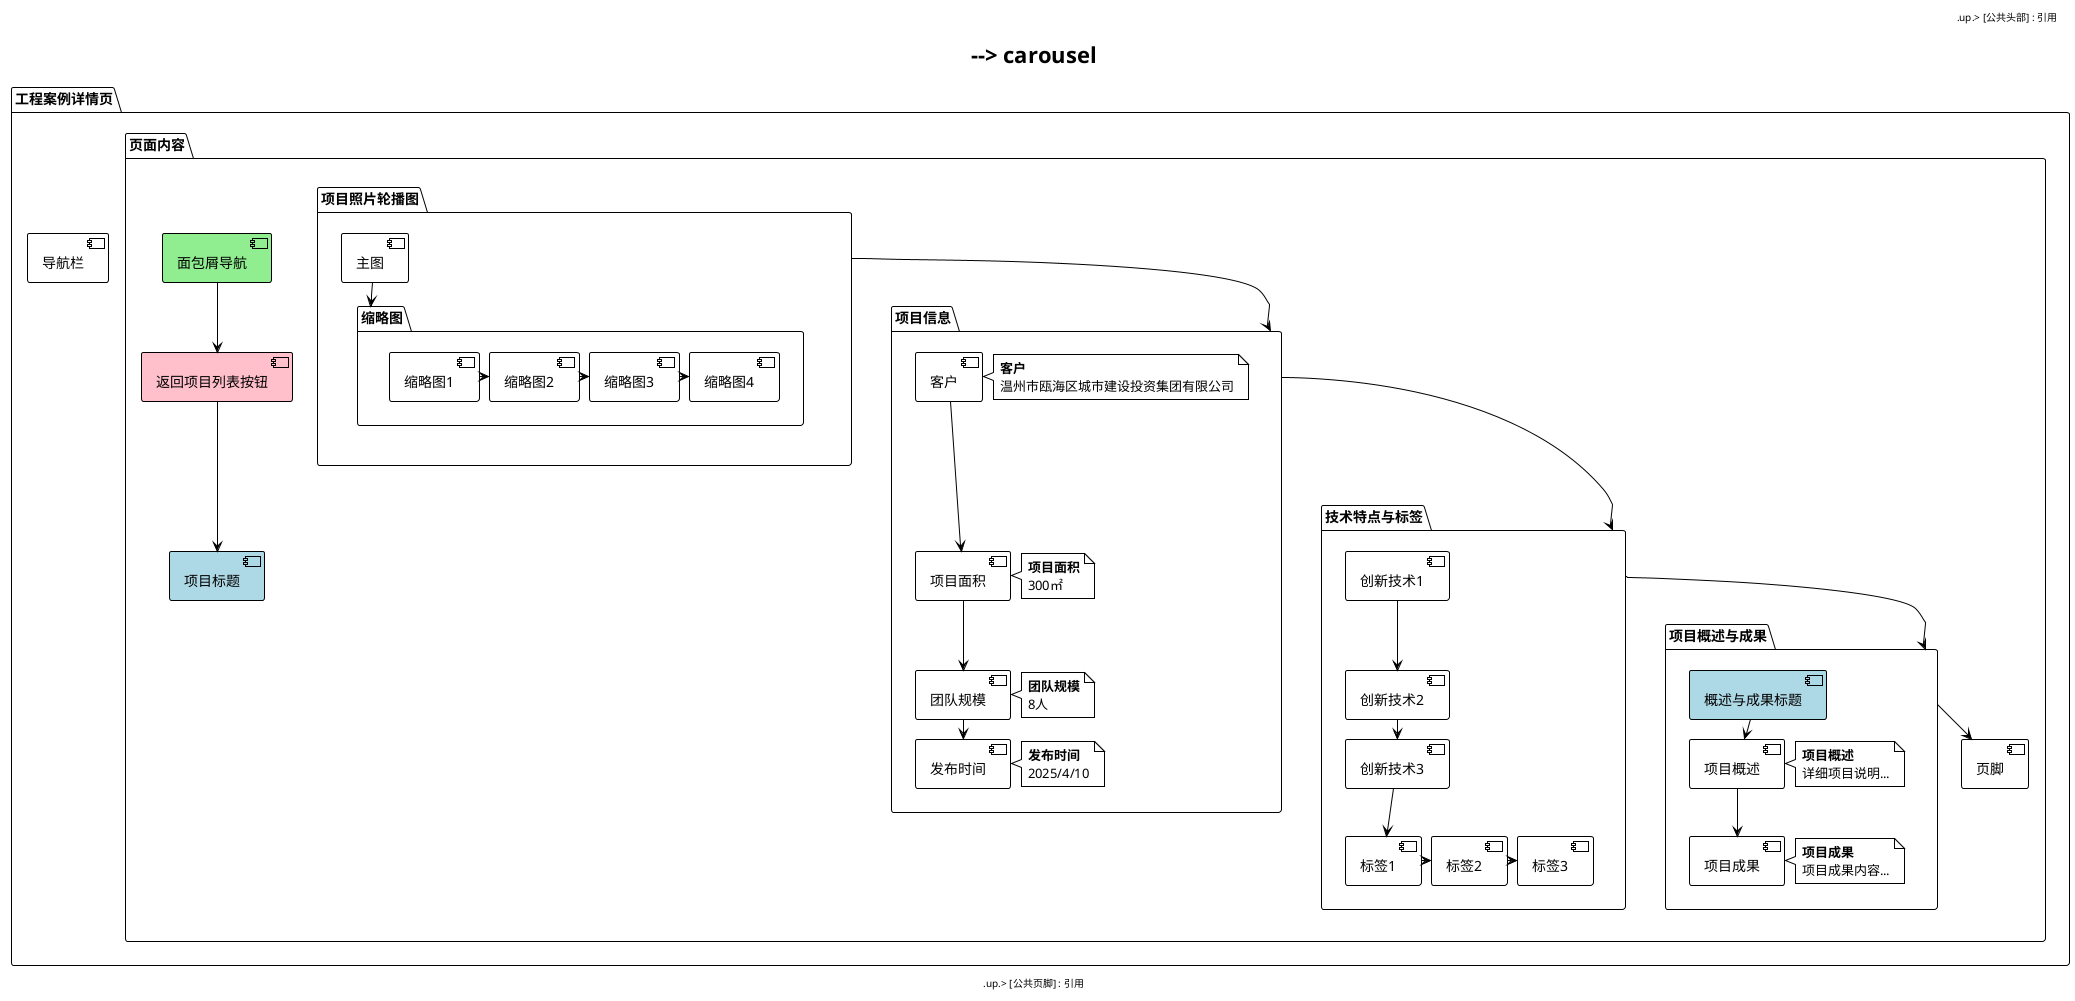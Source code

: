 @startuml project_detail
!theme plain
top to bottom direction

skinparam nodesep 10
skinparam ranksep 20

package "工程案例详情页" {
  [导航栏] as header
  
  package "页面内容" {
    [面包屑导航] as breadcrumb #lightgreen
    [返回项目列表按钮] as back_button #pink
    
    ' 标题区域
    [项目标题] as title #lightblue
    
    ' 轮播图区域 - 修正为水平排列的缩略图
    package "项目照片轮播图" as carousel {
      [主图] as main_image
      package "缩略图" as thumbs {
        [缩略图1] as thumb1
        [缩略图2] as thumb2
        [缩略图3] as thumb3
        [缩略图4] as thumb4
        
        ' 水平排列的缩略图
        thumb1 -right-> thumb2
        thumb2 -right-> thumb3
        thumb3 -right-> thumb4
      }
      
      ' 主图与缩略图的连接
      main_image --> thumbs
    }
    
    ' 项目信息区域
    package "项目信息" as info {
      [客户] as client
      [项目面积] as area
      [团队规模] as team_size
      [发布时间] as publish_date
      
      client --> area
      area --> team_size
      team_size --> publish_date
      
      note right of client
        **客户**
        温州市瓯海区城市建设投资集团有限公司
      end note
      
      note right of area
        **项目面积**
        300㎡
      end note
      
      note right of team_size
        **团队规模**
        8人
      end note
      
      note right of publish_date
        **发布时间**
        2025/4/10
      end note
    }
    
    ' 技术特点与标签合并区域
    package "技术特点与标签" as tech_tags {
      ' 技术特点区域
      [创新技术1] as tech1
      [创新技术2] as tech2
      [创新技术3] as tech3
      
      ' 项目标签区域
      [标签1] as tag1
      [标签2] as tag2
      [标签3] as tag3
      
      ' 技术特点内部连接
      tech1 --> tech2
      tech2 --> tech3
      
      ' 标签内部连接
      tag1 -right-> tag2
      tag2 -right-> tag3
      
      ' 技术特点与标签的连接
      tech3 --> tag1
    }
    
    ' 合并项目概述与成果模块
    package "项目概述与成果" as overview_results {
      [概述与成果标题] as or_title #lightblue
      [项目概述] as overview
      [项目成果] as results
      
      or_title --> overview
      overview --> results
      
      ' 添加内容注释
      note right of overview
        **项目概述**
        详细项目说明...
      end note
      
      note right of results
        **项目成果**
        项目成果内容...
      end note
    }
    
    [页脚] as footer
  }

  ' 页面结构连接
  header --> breadcrumb
  breadcrumb --> back_button
  back_button --> title
  title --> carousel
  carousel --> info
  info --> tech_tags
  tech_tags --> overview_results
  overview_results --> footer
}

' 引用公共组件
header .up.> [公共头部] : 引用
footer .up.> [公共页脚] : 引用
@enduml